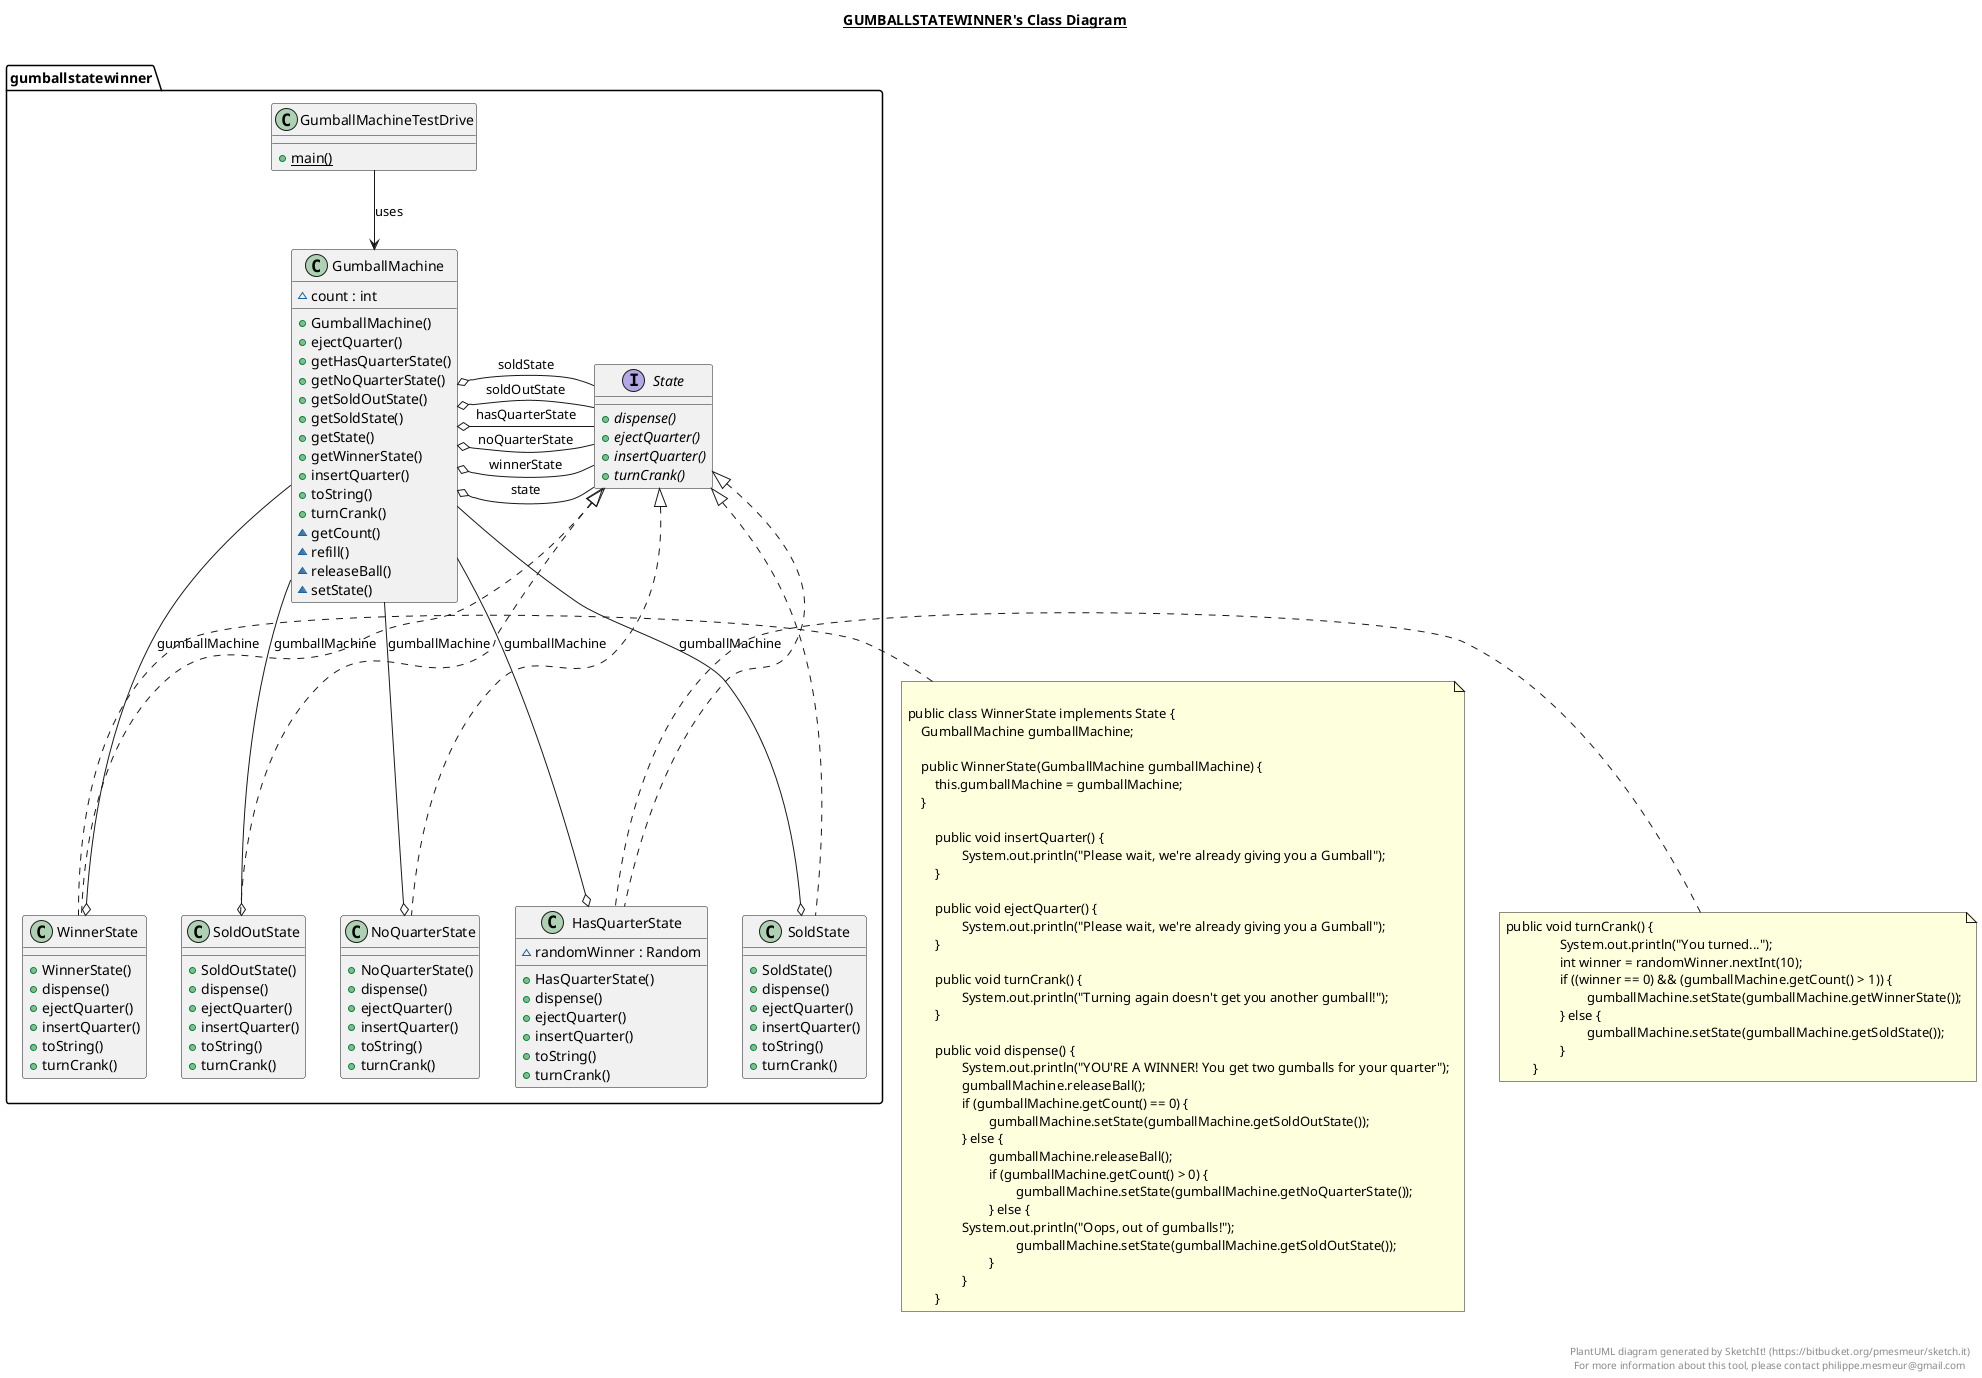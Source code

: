 @startuml

title __GUMBALLSTATEWINNER's Class Diagram__\n


        class gumballstatewinner.GumballMachine {
            ~ count : int
            + GumballMachine()
            + ejectQuarter()
            + getHasQuarterState()
            + getNoQuarterState()
            + getSoldOutState()
            + getSoldState()
            + getState()
            + getWinnerState()
            + insertQuarter()
            + toString()
            + turnCrank()
            ~ getCount()
            ~ refill()
            ~ releaseBall()
            ~ setState()
        }

        class gumballstatewinner.GumballMachineTestDrive {
            {static} + main()
        }

        class gumballstatewinner.HasQuarterState {
            ~ randomWinner : Random
            + HasQuarterState()
            + dispense()
            + ejectQuarter()
            + insertQuarter()
            + toString()
            + turnCrank()
        }

        class gumballstatewinner.NoQuarterState {
            + NoQuarterState()
            + dispense()
            + ejectQuarter()
            + insertQuarter()
            + toString()
            + turnCrank()
        }

        class gumballstatewinner.SoldOutState {
            + SoldOutState()
            + dispense()
            + ejectQuarter()
            + insertQuarter()
            + toString()
            + turnCrank()
        }

        class gumballstatewinner.SoldState {
            + SoldState()
            + dispense()
            + ejectQuarter()
            + insertQuarter()
            + toString()
            + turnCrank()
        }

        interface gumballstatewinner.State {
            {abstract} + dispense()
            {abstract} + ejectQuarter()
            {abstract} + insertQuarter()
            {abstract} + turnCrank()
        }

        class gumballstatewinner.WinnerState {
            + WinnerState()
            + dispense()
            + ejectQuarter()
            + insertQuarter()
            + toString()
            + turnCrank()
        }

  

  gumballstatewinner.GumballMachine o- gumballstatewinner.State : hasQuarterState
  gumballstatewinner.GumballMachine o- gumballstatewinner.State : noQuarterState
  gumballstatewinner.GumballMachine o- gumballstatewinner.State : soldOutState
  gumballstatewinner.GumballMachine o- gumballstatewinner.State : soldState
  gumballstatewinner.GumballMachine o- gumballstatewinner.State : state
  gumballstatewinner.GumballMachine o- gumballstatewinner.State : winnerState
  gumballstatewinner.HasQuarterState .up.|> gumballstatewinner.State
  gumballstatewinner.HasQuarterState o-- gumballstatewinner.GumballMachine : gumballMachine
  gumballstatewinner.NoQuarterState .up.|> gumballstatewinner.State
  gumballstatewinner.NoQuarterState o-- gumballstatewinner.GumballMachine : gumballMachine
  gumballstatewinner.SoldOutState .up.|> gumballstatewinner.State
  gumballstatewinner.SoldOutState o-- gumballstatewinner.GumballMachine : gumballMachine
  gumballstatewinner.SoldState .up.|> gumballstatewinner.State
  gumballstatewinner.SoldState o-- gumballstatewinner.GumballMachine : gumballMachine
  gumballstatewinner.WinnerState .up.|> gumballstatewinner.State
  gumballstatewinner.WinnerState o-- gumballstatewinner.GumballMachine : gumballMachine
gumballstatewinner.GumballMachineTestDrive --> gumballstatewinner.GumballMachine: uses

note left of gumballstatewinner.WinnerState

public class WinnerState implements State {
    GumballMachine gumballMachine;

    public WinnerState(GumballMachine gumballMachine) {
        this.gumballMachine = gumballMachine;
    }

	public void insertQuarter() {
		System.out.println("Please wait, we're already giving you a Gumball");
	}

	public void ejectQuarter() {
		System.out.println("Please wait, we're already giving you a Gumball");
	}

	public void turnCrank() {
		System.out.println("Turning again doesn't get you another gumball!");
	}

	public void dispense() {
		System.out.println("YOU'RE A WINNER! You get two gumballs for your quarter");
		gumballMachine.releaseBall();
		if (gumballMachine.getCount() == 0) {
			gumballMachine.setState(gumballMachine.getSoldOutState());
		} else {
			gumballMachine.releaseBall();
			if (gumballMachine.getCount() > 0) {
				gumballMachine.setState(gumballMachine.getNoQuarterState());
			} else {
            	System.out.println("Oops, out of gumballs!");
				gumballMachine.setState(gumballMachine.getSoldOutState());
			}
		}
	}
end note

note left of gumballstatewinner.HasQuarterState
public void turnCrank() {
		System.out.println("You turned...");
		int winner = randomWinner.nextInt(10);
		if ((winner == 0) && (gumballMachine.getCount() > 1)) {
			gumballMachine.setState(gumballMachine.getWinnerState());
		} else {
			gumballMachine.setState(gumballMachine.getSoldState());
		}
	}
end note

right footer


PlantUML diagram generated by SketchIt! (https://bitbucket.org/pmesmeur/sketch.it)
For more information about this tool, please contact philippe.mesmeur@gmail.com
endfooter

@enduml
